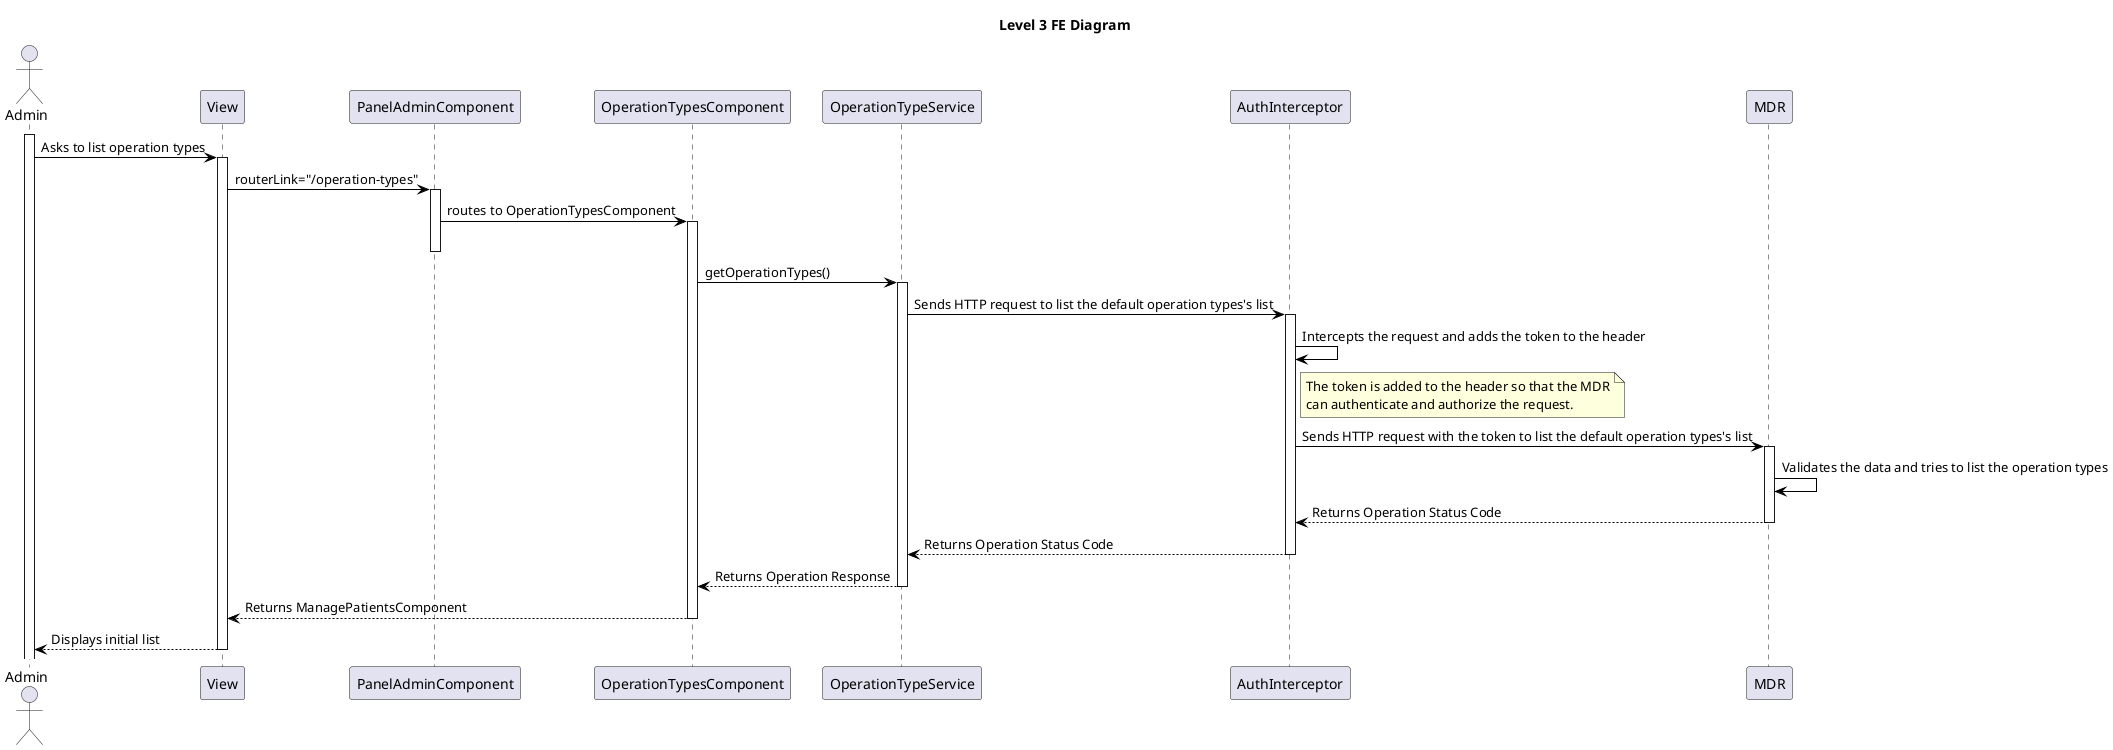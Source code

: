 @startuml level_3_FE

title Level 3 FE Diagram

hide empty members
'skinparam Linetype ortho

skinparam class {
    BackgroundColor<<valueObject>> #D6EAF8
    BackgroundColor<<root>> #FDEBD0
    BackgroundColor<<service>> #D1F2EB
    BackgroundColor #FEF9E7
    ArrowColor Black
}

skinparam package {
    BackgroundColor #EBF5FB
}
actor Admin as A
participant "View" as V
participant "PanelAdminComponent" as PAC
participant "OperationTypesComponent" as MP
participant "OperationTypeService" as PS
participant "AuthInterceptor" as AI
participant "MDR" as MDR

activate A
A -> V: Asks to list operation types
activate V
V -> PAC: routerLink="/operation-types"
activate PAC
PAC -> MP: routes to OperationTypesComponent
activate MP
deactivate PAC
MP -> PS: getOperationTypes()
activate PS
PS -> AI: Sends HTTP request to list the default operation types's list
activate AI
AI -> AI: Intercepts the request and adds the token to the header
note right of AI
    The token is added to the header so that the MDR
    can authenticate and authorize the request.
end note
AI -> MDR: Sends HTTP request with the token to list the default operation types's list
activate MDR
MDR -> MDR: Validates the data and tries to list the operation types
MDR --> AI: Returns Operation Status Code
deactivate MDR
AI --> PS: Returns Operation Status Code
deactivate AI
PS --> MP: Returns Operation Response
deactivate PS
MP --> V: Returns ManagePatientsComponent
deactivate MP
V --> A: Displays initial list
deactivate V
@enduml